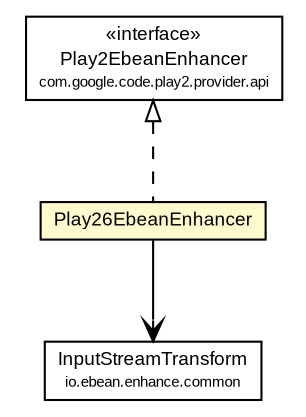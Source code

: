 #!/usr/local/bin/dot
#
# Class diagram 
# Generated by UMLGraph version R5_6-24-gf6e263 (http://www.umlgraph.org/)
#

digraph G {
	edge [fontname="arial",fontsize=10,labelfontname="arial",labelfontsize=10];
	node [fontname="arial",fontsize=10,shape=plaintext];
	nodesep=0.25;
	ranksep=0.5;
	// com.google.code.play2.provider.play26.Play26EbeanEnhancer
	c238 [label=<<table title="com.google.code.play2.provider.play26.Play26EbeanEnhancer" border="0" cellborder="1" cellspacing="0" cellpadding="2" port="p" bgcolor="lemonChiffon" href="./Play26EbeanEnhancer.html">
		<tr><td><table border="0" cellspacing="0" cellpadding="1">
<tr><td align="center" balign="center"> Play26EbeanEnhancer </td></tr>
		</table></td></tr>
		</table>>, URL="./Play26EbeanEnhancer.html", fontname="arial", fontcolor="black", fontsize=9.0];
	//com.google.code.play2.provider.play26.Play26EbeanEnhancer implements com.google.code.play2.provider.api.Play2EbeanEnhancer
	c250:p -> c238:p [dir=back,arrowtail=empty,style=dashed];
	// com.google.code.play2.provider.play26.Play26EbeanEnhancer NAVASSOC io.ebean.enhance.common.InputStreamTransform
	c238:p -> c254:p [taillabel="", label="", headlabel="", fontname="arial", fontcolor="black", fontsize=10.0, color="black", arrowhead=open];
	// io.ebean.enhance.common.InputStreamTransform
	c254 [label=<<table title="io.ebean.enhance.common.InputStreamTransform" border="0" cellborder="1" cellspacing="0" cellpadding="2" port="p">
		<tr><td><table border="0" cellspacing="0" cellpadding="1">
<tr><td align="center" balign="center"> InputStreamTransform </td></tr>
<tr><td align="center" balign="center"><font point-size="7.0"> io.ebean.enhance.common </font></td></tr>
		</table></td></tr>
		</table>>, URL="null", fontname="arial", fontcolor="black", fontsize=9.0];
	// com.google.code.play2.provider.api.Play2EbeanEnhancer
	c250 [label=<<table title="com.google.code.play2.provider.api.Play2EbeanEnhancer" border="0" cellborder="1" cellspacing="0" cellpadding="2" port="p">
		<tr><td><table border="0" cellspacing="0" cellpadding="1">
<tr><td align="center" balign="center"> &#171;interface&#187; </td></tr>
<tr><td align="center" balign="center"> Play2EbeanEnhancer </td></tr>
<tr><td align="center" balign="center"><font point-size="7.0"> com.google.code.play2.provider.api </font></td></tr>
		</table></td></tr>
		</table>>, URL="null", fontname="arial", fontcolor="black", fontsize=9.0];
}

